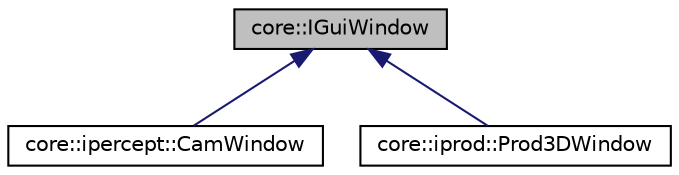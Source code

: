 digraph "core::IGuiWindow"
{
  edge [fontname="Helvetica",fontsize="10",labelfontname="Helvetica",labelfontsize="10"];
  node [fontname="Helvetica",fontsize="10",shape=record];
  Node1 [label="core::IGuiWindow",height=0.2,width=0.4,color="black", fillcolor="grey75", style="filled" fontcolor="black"];
  Node1 -> Node2 [dir="back",color="midnightblue",fontsize="10",style="solid",fontname="Helvetica"];
  Node2 [label="core::ipercept::CamWindow",height=0.2,width=0.4,color="black", fillcolor="white", style="filled",URL="$classcore_1_1ipercept_1_1_cam_window.html"];
  Node1 -> Node3 [dir="back",color="midnightblue",fontsize="10",style="solid",fontname="Helvetica"];
  Node3 [label="core::iprod::Prod3DWindow",height=0.2,width=0.4,color="black", fillcolor="white", style="filled",URL="$classcore_1_1iprod_1_1_prod3_d_window.html"];
}
